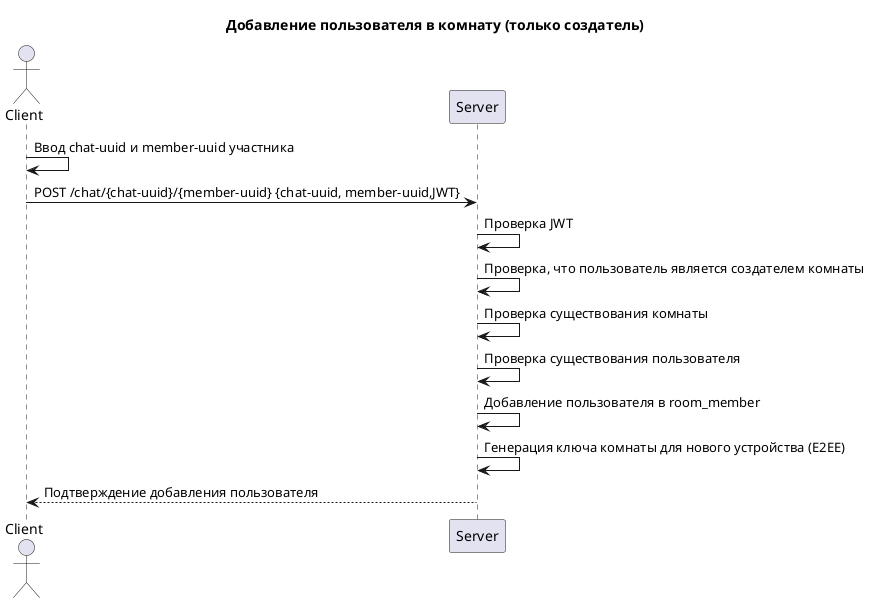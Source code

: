 @startuml
title Добавление пользователя в комнату (только создатель)

actor Client
participant Server

Client -> Client: Ввод chat-uuid и member-uuid участника

Client -> Server: POST /chat/{chat-uuid}/{member-uuid} {chat-uuid, member-uuid,JWT}

Server -> Server: Проверка JWT
Server -> Server: Проверка, что пользователь является создателем комнаты
Server -> Server: Проверка существования комнаты
Server -> Server: Проверка существования пользователя
Server -> Server: Добавление пользователя в room_member
Server -> Server: Генерация ключа комнаты для нового устройства (E2EE)

Server --> Client: Подтверждение добавления пользователя

@enduml
